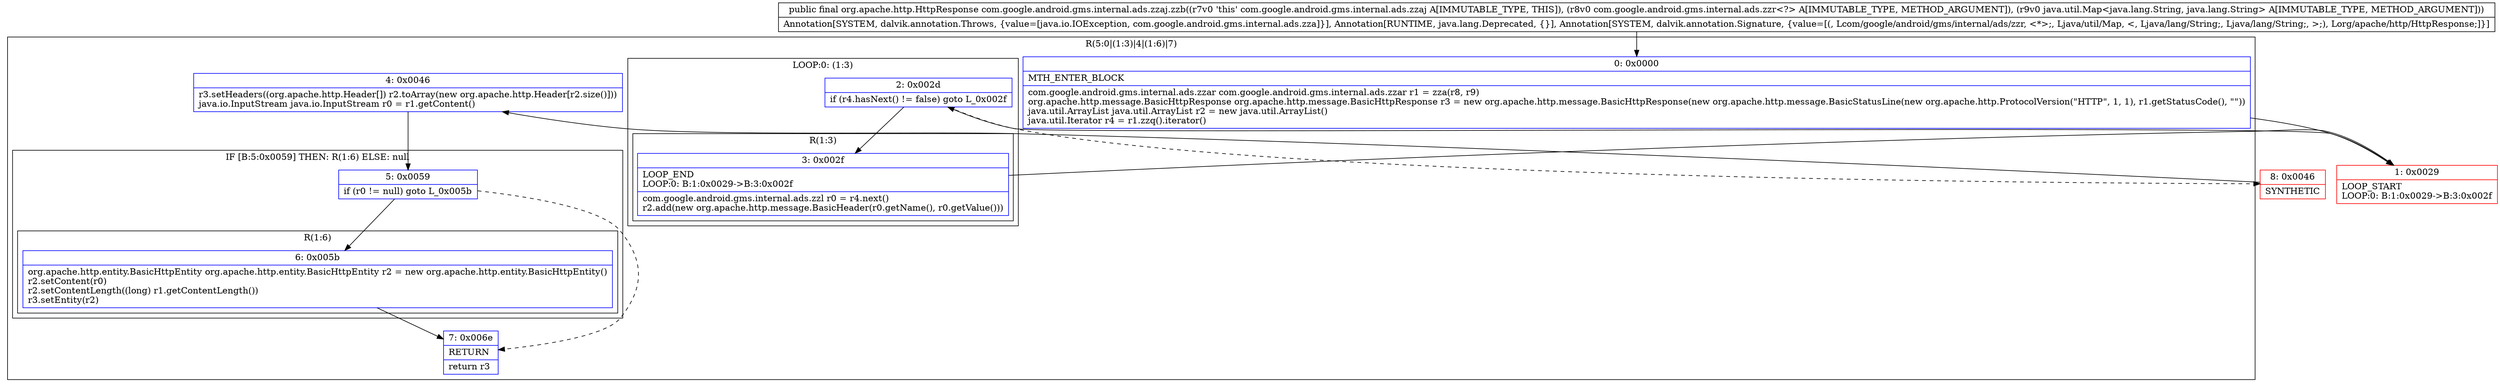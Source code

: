 digraph "CFG forcom.google.android.gms.internal.ads.zzaj.zzb(Lcom\/google\/android\/gms\/internal\/ads\/zzr;Ljava\/util\/Map;)Lorg\/apache\/http\/HttpResponse;" {
subgraph cluster_Region_2011084959 {
label = "R(5:0|(1:3)|4|(1:6)|7)";
node [shape=record,color=blue];
Node_0 [shape=record,label="{0\:\ 0x0000|MTH_ENTER_BLOCK\l|com.google.android.gms.internal.ads.zzar com.google.android.gms.internal.ads.zzar r1 = zza(r8, r9)\lorg.apache.http.message.BasicHttpResponse org.apache.http.message.BasicHttpResponse r3 = new org.apache.http.message.BasicHttpResponse(new org.apache.http.message.BasicStatusLine(new org.apache.http.ProtocolVersion(\"HTTP\", 1, 1), r1.getStatusCode(), \"\"))\ljava.util.ArrayList java.util.ArrayList r2 = new java.util.ArrayList()\ljava.util.Iterator r4 = r1.zzq().iterator()\l}"];
subgraph cluster_LoopRegion_686324219 {
label = "LOOP:0: (1:3)";
node [shape=record,color=blue];
Node_2 [shape=record,label="{2\:\ 0x002d|if (r4.hasNext() != false) goto L_0x002f\l}"];
subgraph cluster_Region_1798504098 {
label = "R(1:3)";
node [shape=record,color=blue];
Node_3 [shape=record,label="{3\:\ 0x002f|LOOP_END\lLOOP:0: B:1:0x0029\-\>B:3:0x002f\l|com.google.android.gms.internal.ads.zzl r0 = r4.next()\lr2.add(new org.apache.http.message.BasicHeader(r0.getName(), r0.getValue()))\l}"];
}
}
Node_4 [shape=record,label="{4\:\ 0x0046|r3.setHeaders((org.apache.http.Header[]) r2.toArray(new org.apache.http.Header[r2.size()]))\ljava.io.InputStream java.io.InputStream r0 = r1.getContent()\l}"];
subgraph cluster_IfRegion_1142765817 {
label = "IF [B:5:0x0059] THEN: R(1:6) ELSE: null";
node [shape=record,color=blue];
Node_5 [shape=record,label="{5\:\ 0x0059|if (r0 != null) goto L_0x005b\l}"];
subgraph cluster_Region_1464281222 {
label = "R(1:6)";
node [shape=record,color=blue];
Node_6 [shape=record,label="{6\:\ 0x005b|org.apache.http.entity.BasicHttpEntity org.apache.http.entity.BasicHttpEntity r2 = new org.apache.http.entity.BasicHttpEntity()\lr2.setContent(r0)\lr2.setContentLength((long) r1.getContentLength())\lr3.setEntity(r2)\l}"];
}
}
Node_7 [shape=record,label="{7\:\ 0x006e|RETURN\l|return r3\l}"];
}
Node_1 [shape=record,color=red,label="{1\:\ 0x0029|LOOP_START\lLOOP:0: B:1:0x0029\-\>B:3:0x002f\l}"];
Node_8 [shape=record,color=red,label="{8\:\ 0x0046|SYNTHETIC\l}"];
MethodNode[shape=record,label="{public final org.apache.http.HttpResponse com.google.android.gms.internal.ads.zzaj.zzb((r7v0 'this' com.google.android.gms.internal.ads.zzaj A[IMMUTABLE_TYPE, THIS]), (r8v0 com.google.android.gms.internal.ads.zzr\<?\> A[IMMUTABLE_TYPE, METHOD_ARGUMENT]), (r9v0 java.util.Map\<java.lang.String, java.lang.String\> A[IMMUTABLE_TYPE, METHOD_ARGUMENT]))  | Annotation[SYSTEM, dalvik.annotation.Throws, \{value=[java.io.IOException, com.google.android.gms.internal.ads.zza]\}], Annotation[RUNTIME, java.lang.Deprecated, \{\}], Annotation[SYSTEM, dalvik.annotation.Signature, \{value=[(, Lcom\/google\/android\/gms\/internal\/ads\/zzr, \<*\>;, Ljava\/util\/Map, \<, Ljava\/lang\/String;, Ljava\/lang\/String;, \>;), Lorg\/apache\/http\/HttpResponse;]\}]\l}"];
MethodNode -> Node_0;
Node_0 -> Node_1;
Node_2 -> Node_3;
Node_2 -> Node_8[style=dashed];
Node_3 -> Node_1;
Node_4 -> Node_5;
Node_5 -> Node_6;
Node_5 -> Node_7[style=dashed];
Node_6 -> Node_7;
Node_1 -> Node_2;
Node_8 -> Node_4;
}

